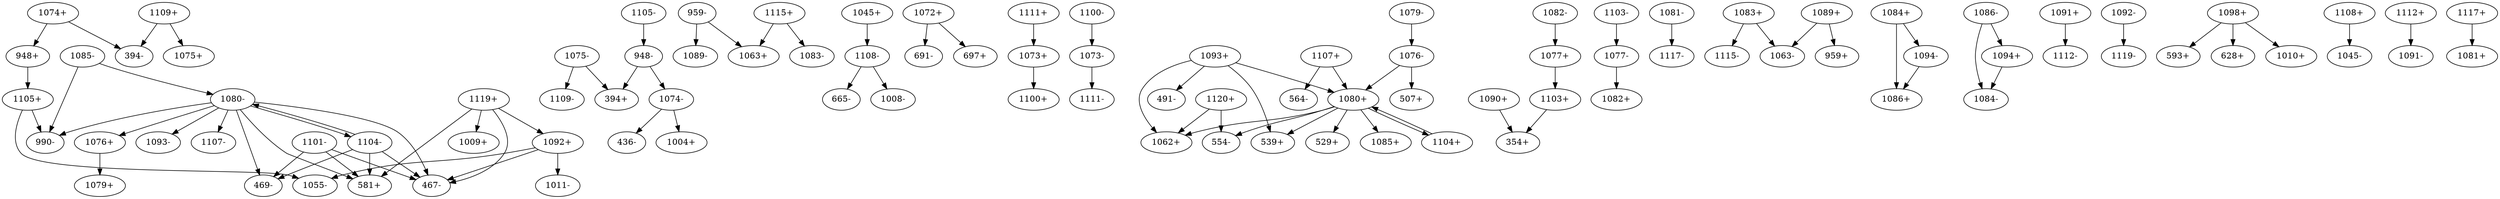 digraph dist {
graph [k=96 s=1000 n=10]
"948+" -> "1105+" [d=-107 e=33.2 n=15]
"948-" -> "394+" [d=-136 e=20.3 n=40]
"948-" -> "1074-" [d=-137 e=31.2 n=17]
"959-" -> "1063+" [d=-173 e=20.3 n=40]
"959-" -> "1089-" [d=-92 e=40.6 n=10]
"1045+" -> "1108-" [d=-133 e=21.4 n=36]
"1072+" -> "691-" [d=-151 e=29.5 n=19]
"1072+" -> "697+" [d=-9 e=40.6 n=10]
"1073+" -> "1100+" [d=-191 e=28.7 n=20]
"1073-" -> "1111-" [d=-178 e=17.0 n=57]
"1074+" -> "394-" [d=-130 e=17.8 n=52]
"1074+" -> "948+" [d=-137 e=31.2 n=17]
"1074-" -> "436-" [d=-80 e=29.5 n=19]
"1074-" -> "1004+" [d=-119 e=20.1 n=41]
"1075-" -> "394+" [d=-153 e=23.5 n=30]
"1075-" -> "1109-" [d=-93 e=34.4 n=14]
"1076+" -> "1079+" [d=-538 e=31.2 n=17]
"1076-" -> "507+" [d=-152 e=21.1 n=37]
"1076-" -> "1080+" [d=-90860 e=38.8 n=11]
"1077+" -> "1103+" [d=-140 e=17.2 n=56]
"1077-" -> "1082+" [d=-164 e=20.3 n=40]
"1079-" -> "1076-" [d=-538 e=31.2 n=17]
"1080+" -> "529+" [d=-43 e=30.3 n=18]
"1080+" -> "539+" [d=-9 e=30.3 n=18]
"1080+" -> "554-" [d=-130 e=37.1 n=12]
"1080+" -> "1062+" [d=-22 e=24.7 n=27]
"1080+" -> "1085+" [d=-90741 e=18.6 n=48]
"1080+" -> "1104+" [d=-90784 e=28.7 n=20]
"1080-" -> "467-" [d=19 e=35.7 n=13]
"1080-" -> "469-" [d=-40 e=32.1 n=16]
"1080-" -> "581+" [d=-44 e=32.1 n=16]
"1080-" -> "990-" [d=-93 e=28.0 n=21]
"1080-" -> "1076+" [d=-90860 e=38.8 n=11]
"1080-" -> "1093-" [d=-90772 e=38.8 n=11]
"1080-" -> "1104-" [d=-149725 e=23.5 n=30]
"1080-" -> "1107-" [d=-90790 e=32.1 n=16]
"1081-" -> "1117-" [d=-212 e=23.5 n=30]
"1082-" -> "1077+" [d=-164 e=20.3 n=40]
"1083+" -> "1063-" [d=-126 e=20.6 n=39]
"1083+" -> "1115-" [d=-101 e=40.6 n=10]
"1084+" -> "1086+" [d=-125 e=21.7 n=35]
"1084+" -> "1094-" [d=-45289 e=25.7 n=25]
"1085-" -> "990-" [d=-84 e=30.3 n=18]
"1085-" -> "1080-" [d=-90741 e=18.6 n=48]
"1086-" -> "1084-" [d=-125 e=21.7 n=35]
"1086-" -> "1094+" [d=-39663 e=22.7 n=32]
"1089+" -> "959+" [d=-92 e=40.6 n=10]
"1089+" -> "1063-" [d=-120 e=19.6 n=43]
"1090+" -> "354+" [d=-124 e=19.8 n=42]
"1091+" -> "1112-" [d=-158 e=30.3 n=18]
"1092+" -> "467-" [d=-139 e=38.8 n=11]
"1092+" -> "1011-" [d=-80 e=22.0 n=34]
"1092+" -> "1055-" [d=-100 e=28.7 n=20]
"1092-" -> "1119-" [d=-223306 e=35.7 n=13]
"1093+" -> "491-" [d=2 e=40.6 n=10]
"1093+" -> "539+" [d=-36 e=32.1 n=16]
"1093+" -> "1062+" [d=-53 e=34.4 n=14]
"1093+" -> "1080+" [d=-90772 e=38.8 n=11]
"1094+" -> "1084-" [d=-45289 e=25.7 n=25]
"1094-" -> "1086+" [d=-39663 e=22.7 n=32]
"1098+" -> "593+" [d=-69 e=31.2 n=17]
"1098+" -> "628+" [d=-31 e=34.4 n=14]
"1098+" -> "1010+" [d=-59 e=34.4 n=14]
"1100-" -> "1073-" [d=-191 e=28.7 n=20]
"1101-" -> "467-" [d=-81 e=33.2 n=15]
"1101-" -> "469-" [d=-88 e=40.6 n=10]
"1101-" -> "581+" [d=-23 e=33.2 n=15]
"1103+" -> "354+" [d=-94 e=30.3 n=18]
"1103-" -> "1077-" [d=-140 e=17.2 n=56]
"1104+" -> "1080+" [d=-149725 e=23.5 n=30]
"1104-" -> "467-" [d=12 e=34.4 n=14]
"1104-" -> "469-" [d=-32 e=32.1 n=16]
"1104-" -> "581+" [d=-17 e=21.7 n=35]
"1104-" -> "1080-" [d=-90784 e=28.7 n=20]
"1105+" -> "990-" [d=-130 e=19.0 n=46]
"1105+" -> "1055-" [d=-52 e=37.1 n=12]
"1105-" -> "948-" [d=-107 e=33.2 n=15]
"1107+" -> "564-" [d=-92 e=35.7 n=13]
"1107+" -> "1080+" [d=-90790 e=32.1 n=16]
"1108+" -> "1045-" [d=-133 e=21.4 n=36]
"1108-" -> "665-" [d=-117 e=23.1 n=31]
"1108-" -> "1008-" [d=-62 e=35.7 n=13]
"1109+" -> "394-" [d=-103 e=24.3 n=28]
"1109+" -> "1075+" [d=-93 e=34.4 n=14]
"1111+" -> "1073+" [d=-178 e=17.0 n=57]
"1112+" -> "1091-" [d=-158 e=30.3 n=18]
"1115+" -> "1063+" [d=-158 e=18.4 n=49]
"1115+" -> "1083-" [d=-101 e=40.6 n=10]
"1117+" -> "1081+" [d=-212 e=23.5 n=30]
"1119+" -> "467-" [d=-88 e=40.6 n=10]
"1119+" -> "581+" [d=-45 e=40.6 n=10]
"1119+" -> "1009+" [d=-131 e=25.2 n=26]
"1119+" -> "1092+" [d=-223306 e=35.7 n=13]
"1120+" -> "554-" [d=-142 e=23.5 n=30]
"1120+" -> "1062+" [d=-73 e=40.6 n=10]
}

